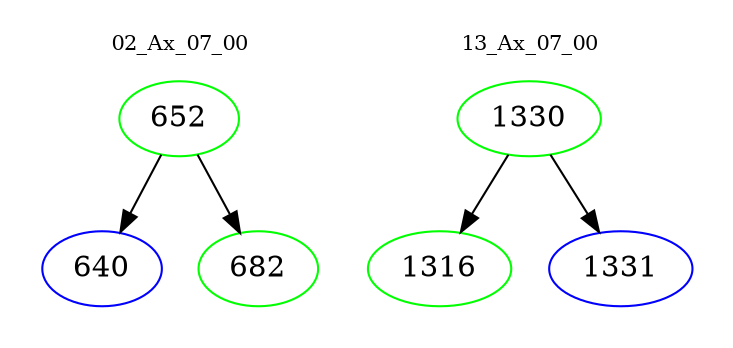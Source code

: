 digraph{
subgraph cluster_0 {
color = white
label = "02_Ax_07_00";
fontsize=10;
T0_652 [label="652", color="green"]
T0_652 -> T0_640 [color="black"]
T0_640 [label="640", color="blue"]
T0_652 -> T0_682 [color="black"]
T0_682 [label="682", color="green"]
}
subgraph cluster_1 {
color = white
label = "13_Ax_07_00";
fontsize=10;
T1_1330 [label="1330", color="green"]
T1_1330 -> T1_1316 [color="black"]
T1_1316 [label="1316", color="green"]
T1_1330 -> T1_1331 [color="black"]
T1_1331 [label="1331", color="blue"]
}
}
